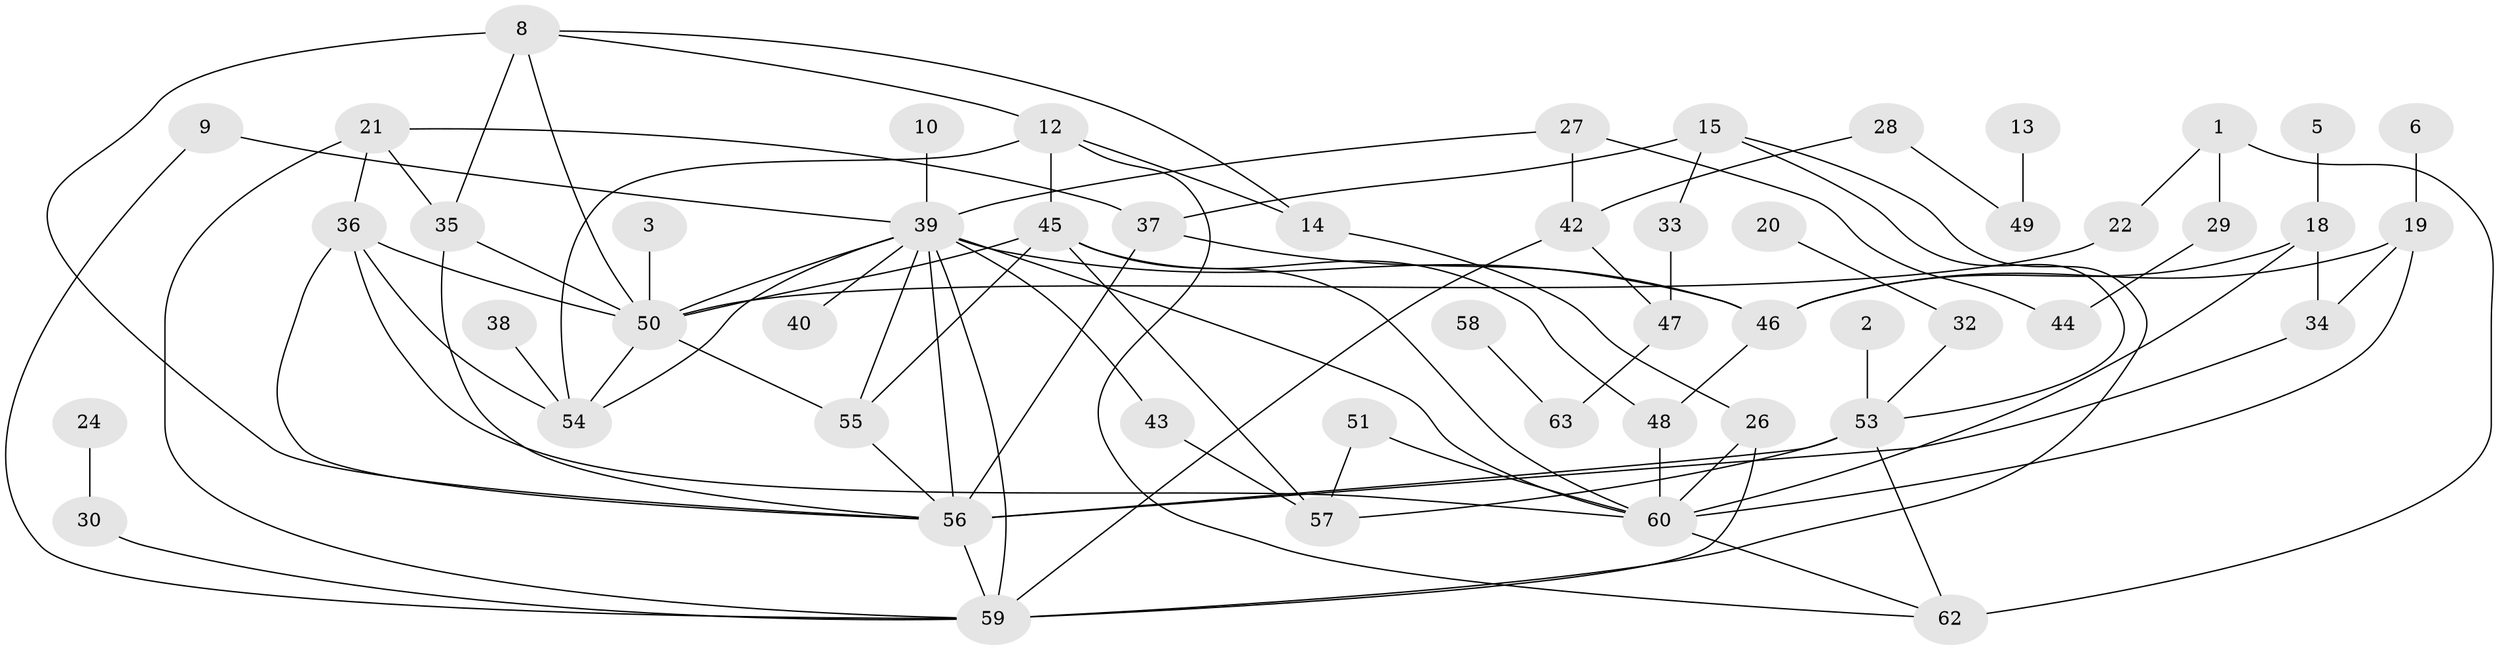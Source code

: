 // original degree distribution, {1: 0.16666666666666666, 3: 0.2619047619047619, 2: 0.2777777777777778, 4: 0.10317460317460317, 5: 0.06349206349206349, 0: 0.0873015873015873, 6: 0.031746031746031744, 8: 0.007936507936507936}
// Generated by graph-tools (version 1.1) at 2025/49/03/09/25 03:49:10]
// undirected, 52 vertices, 90 edges
graph export_dot {
graph [start="1"]
  node [color=gray90,style=filled];
  1;
  2;
  3;
  5;
  6;
  8;
  9;
  10;
  12;
  13;
  14;
  15;
  18;
  19;
  20;
  21;
  22;
  24;
  26;
  27;
  28;
  29;
  30;
  32;
  33;
  34;
  35;
  36;
  37;
  38;
  39;
  40;
  42;
  43;
  44;
  45;
  46;
  47;
  48;
  49;
  50;
  51;
  53;
  54;
  55;
  56;
  57;
  58;
  59;
  60;
  62;
  63;
  1 -- 22 [weight=1.0];
  1 -- 29 [weight=1.0];
  1 -- 62 [weight=1.0];
  2 -- 53 [weight=1.0];
  3 -- 50 [weight=1.0];
  5 -- 18 [weight=1.0];
  6 -- 19 [weight=1.0];
  8 -- 12 [weight=1.0];
  8 -- 14 [weight=1.0];
  8 -- 35 [weight=1.0];
  8 -- 50 [weight=1.0];
  8 -- 56 [weight=1.0];
  9 -- 39 [weight=1.0];
  9 -- 59 [weight=1.0];
  10 -- 39 [weight=1.0];
  12 -- 14 [weight=1.0];
  12 -- 45 [weight=1.0];
  12 -- 54 [weight=1.0];
  12 -- 62 [weight=1.0];
  13 -- 49 [weight=1.0];
  14 -- 26 [weight=1.0];
  15 -- 33 [weight=1.0];
  15 -- 37 [weight=1.0];
  15 -- 53 [weight=1.0];
  15 -- 59 [weight=1.0];
  18 -- 34 [weight=1.0];
  18 -- 46 [weight=1.0];
  18 -- 60 [weight=1.0];
  19 -- 34 [weight=1.0];
  19 -- 46 [weight=1.0];
  19 -- 60 [weight=1.0];
  20 -- 32 [weight=1.0];
  21 -- 35 [weight=1.0];
  21 -- 36 [weight=1.0];
  21 -- 37 [weight=1.0];
  21 -- 59 [weight=1.0];
  22 -- 50 [weight=1.0];
  24 -- 30 [weight=1.0];
  26 -- 59 [weight=1.0];
  26 -- 60 [weight=1.0];
  27 -- 39 [weight=1.0];
  27 -- 42 [weight=1.0];
  27 -- 44 [weight=1.0];
  28 -- 42 [weight=1.0];
  28 -- 49 [weight=1.0];
  29 -- 44 [weight=2.0];
  30 -- 59 [weight=1.0];
  32 -- 53 [weight=1.0];
  33 -- 47 [weight=1.0];
  34 -- 56 [weight=1.0];
  35 -- 50 [weight=1.0];
  35 -- 56 [weight=1.0];
  36 -- 50 [weight=1.0];
  36 -- 54 [weight=1.0];
  36 -- 56 [weight=1.0];
  36 -- 60 [weight=1.0];
  37 -- 46 [weight=1.0];
  37 -- 56 [weight=2.0];
  38 -- 54 [weight=1.0];
  39 -- 40 [weight=1.0];
  39 -- 43 [weight=1.0];
  39 -- 46 [weight=1.0];
  39 -- 50 [weight=1.0];
  39 -- 54 [weight=1.0];
  39 -- 55 [weight=1.0];
  39 -- 56 [weight=1.0];
  39 -- 59 [weight=1.0];
  39 -- 60 [weight=1.0];
  42 -- 47 [weight=1.0];
  42 -- 59 [weight=1.0];
  43 -- 57 [weight=1.0];
  45 -- 48 [weight=1.0];
  45 -- 50 [weight=1.0];
  45 -- 55 [weight=1.0];
  45 -- 57 [weight=1.0];
  45 -- 60 [weight=1.0];
  46 -- 48 [weight=1.0];
  47 -- 63 [weight=1.0];
  48 -- 60 [weight=1.0];
  50 -- 54 [weight=1.0];
  50 -- 55 [weight=2.0];
  51 -- 57 [weight=1.0];
  51 -- 60 [weight=1.0];
  53 -- 56 [weight=2.0];
  53 -- 57 [weight=1.0];
  53 -- 62 [weight=1.0];
  55 -- 56 [weight=1.0];
  56 -- 59 [weight=1.0];
  58 -- 63 [weight=1.0];
  60 -- 62 [weight=1.0];
}
